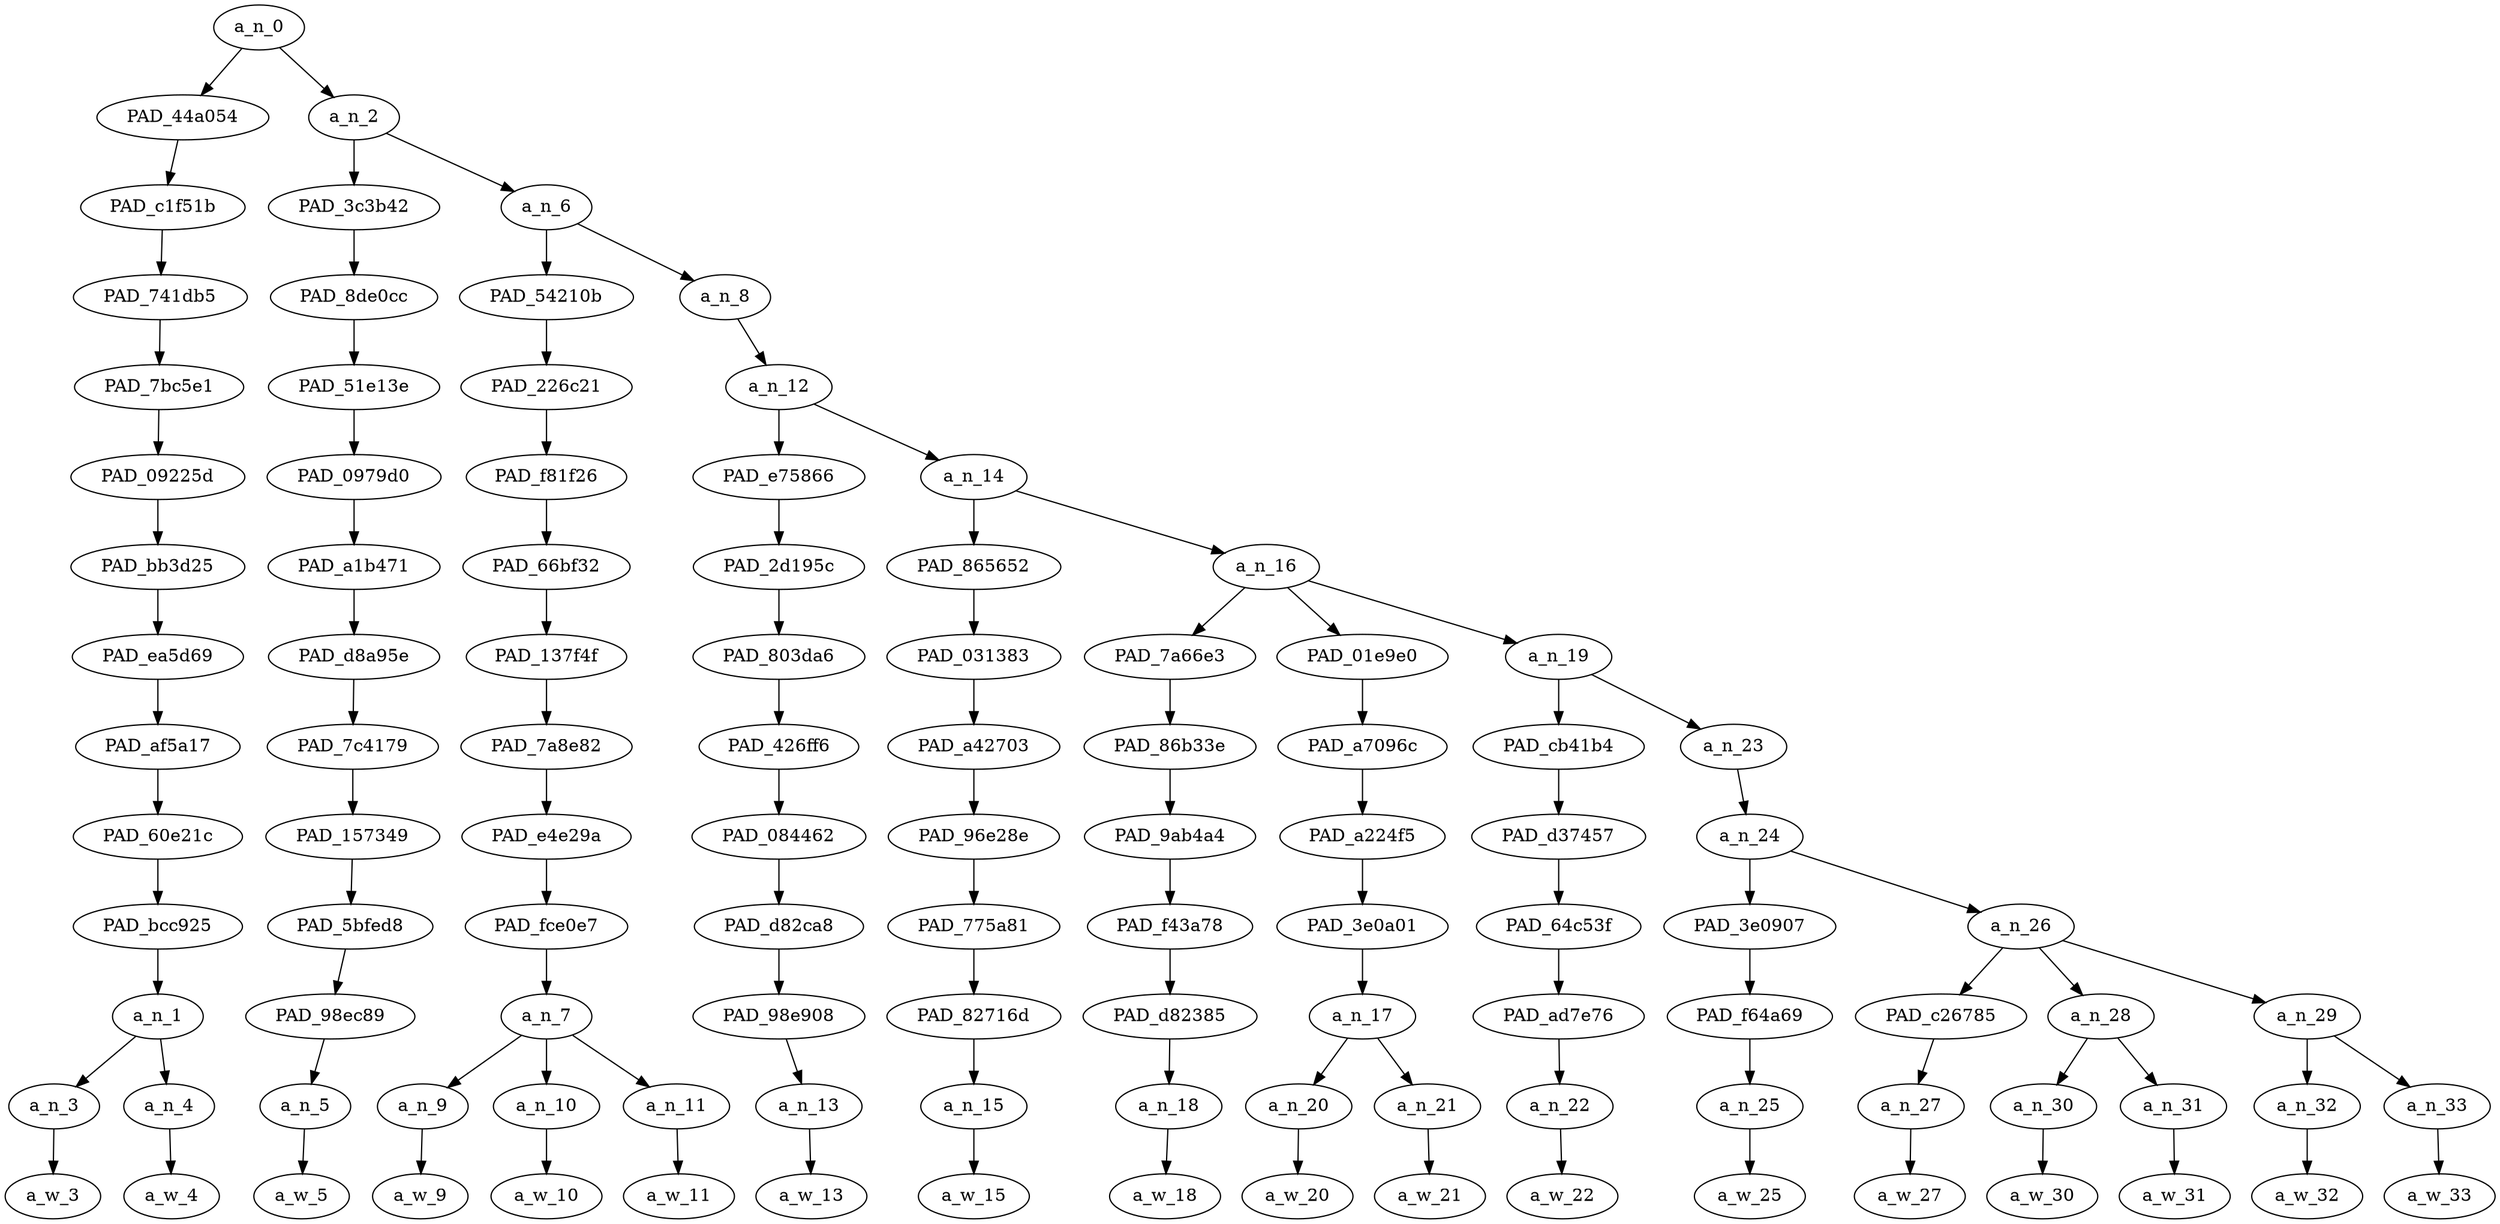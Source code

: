 strict digraph "" {
	a_n_0	[div_dir=1,
		index=0,
		level=13,
		pos="2.1631944444444446,13!",
		text_span="[0, 1, 2, 3, 4, 5, 6, 7, 8, 9, 10, 11, 12, 13, 14, 15, 16, 17]",
		value=0.99999997];
	PAD_44a054	[div_dir=1,
		index=0,
		level=12,
		pos="0.5,12!",
		text_span="[0, 1]",
		value=0.21479420];
	a_n_0 -> PAD_44a054;
	a_n_2	[div_dir=1,
		index=1,
		level=12,
		pos="3.826388888888889,12!",
		text_span="[2, 3, 4, 5, 6, 7, 8, 9, 10, 11, 12, 13, 14, 15, 16, 17]",
		value=0.78407282];
	a_n_0 -> a_n_2;
	PAD_c1f51b	[div_dir=1,
		index=0,
		level=11,
		pos="0.5,11!",
		text_span="[0, 1]",
		value=0.21479420];
	PAD_44a054 -> PAD_c1f51b;
	PAD_741db5	[div_dir=1,
		index=0,
		level=10,
		pos="0.5,10!",
		text_span="[0, 1]",
		value=0.21479420];
	PAD_c1f51b -> PAD_741db5;
	PAD_7bc5e1	[div_dir=1,
		index=0,
		level=9,
		pos="0.5,9!",
		text_span="[0, 1]",
		value=0.21479420];
	PAD_741db5 -> PAD_7bc5e1;
	PAD_09225d	[div_dir=1,
		index=0,
		level=8,
		pos="0.5,8!",
		text_span="[0, 1]",
		value=0.21479420];
	PAD_7bc5e1 -> PAD_09225d;
	PAD_bb3d25	[div_dir=1,
		index=0,
		level=7,
		pos="0.5,7!",
		text_span="[0, 1]",
		value=0.21479420];
	PAD_09225d -> PAD_bb3d25;
	PAD_ea5d69	[div_dir=1,
		index=0,
		level=6,
		pos="0.5,6!",
		text_span="[0, 1]",
		value=0.21479420];
	PAD_bb3d25 -> PAD_ea5d69;
	PAD_af5a17	[div_dir=1,
		index=0,
		level=5,
		pos="0.5,5!",
		text_span="[0, 1]",
		value=0.21479420];
	PAD_ea5d69 -> PAD_af5a17;
	PAD_60e21c	[div_dir=1,
		index=0,
		level=4,
		pos="0.5,4!",
		text_span="[0, 1]",
		value=0.21479420];
	PAD_af5a17 -> PAD_60e21c;
	PAD_bcc925	[div_dir=1,
		index=0,
		level=3,
		pos="0.5,3!",
		text_span="[0, 1]",
		value=0.21479420];
	PAD_60e21c -> PAD_bcc925;
	a_n_1	[div_dir=1,
		index=0,
		level=2,
		pos="0.5,2!",
		text_span="[0, 1]",
		value=0.21479420];
	PAD_bcc925 -> a_n_1;
	a_n_3	[div_dir=-1,
		index=0,
		level=1,
		pos="0.0,1!",
		text_span="[0]",
		value=0.07014509];
	a_n_1 -> a_n_3;
	a_n_4	[div_dir=1,
		index=1,
		level=1,
		pos="1.0,1!",
		text_span="[1]",
		value=0.14347779];
	a_n_1 -> a_n_4;
	a_w_3	[div_dir=0,
		index=0,
		level=0,
		pos="0,0!",
		text_span="[0]",
		value="<user>"];
	a_n_3 -> a_w_3;
	a_w_4	[div_dir=0,
		index=1,
		level=0,
		pos="1,0!",
		text_span="[1]",
		value=jews];
	a_n_4 -> a_w_4;
	PAD_3c3b42	[div_dir=1,
		index=1,
		level=11,
		pos="2.0,11!",
		text_span="[2]",
		value=0.05037981];
	a_n_2 -> PAD_3c3b42;
	a_n_6	[div_dir=1,
		index=2,
		level=11,
		pos="5.652777777777778,11!",
		text_span="[3, 4, 5, 6, 7, 8, 9, 10, 11, 12, 13, 14, 15, 16, 17]",
		value=0.73280863];
	a_n_2 -> a_n_6;
	PAD_8de0cc	[div_dir=1,
		index=1,
		level=10,
		pos="2.0,10!",
		text_span="[2]",
		value=0.05037981];
	PAD_3c3b42 -> PAD_8de0cc;
	PAD_51e13e	[div_dir=1,
		index=1,
		level=9,
		pos="2.0,9!",
		text_span="[2]",
		value=0.05037981];
	PAD_8de0cc -> PAD_51e13e;
	PAD_0979d0	[div_dir=1,
		index=1,
		level=8,
		pos="2.0,8!",
		text_span="[2]",
		value=0.05037981];
	PAD_51e13e -> PAD_0979d0;
	PAD_a1b471	[div_dir=1,
		index=1,
		level=7,
		pos="2.0,7!",
		text_span="[2]",
		value=0.05037981];
	PAD_0979d0 -> PAD_a1b471;
	PAD_d8a95e	[div_dir=1,
		index=1,
		level=6,
		pos="2.0,6!",
		text_span="[2]",
		value=0.05037981];
	PAD_a1b471 -> PAD_d8a95e;
	PAD_7c4179	[div_dir=1,
		index=1,
		level=5,
		pos="2.0,5!",
		text_span="[2]",
		value=0.05037981];
	PAD_d8a95e -> PAD_7c4179;
	PAD_157349	[div_dir=1,
		index=1,
		level=4,
		pos="2.0,4!",
		text_span="[2]",
		value=0.05037981];
	PAD_7c4179 -> PAD_157349;
	PAD_5bfed8	[div_dir=1,
		index=1,
		level=3,
		pos="2.0,3!",
		text_span="[2]",
		value=0.05037981];
	PAD_157349 -> PAD_5bfed8;
	PAD_98ec89	[div_dir=1,
		index=1,
		level=2,
		pos="2.0,2!",
		text_span="[2]",
		value=0.05037981];
	PAD_5bfed8 -> PAD_98ec89;
	a_n_5	[div_dir=1,
		index=2,
		level=1,
		pos="2.0,1!",
		text_span="[2]",
		value=0.05037981];
	PAD_98ec89 -> a_n_5;
	a_w_5	[div_dir=0,
		index=2,
		level=0,
		pos="2,0!",
		text_span="[2]",
		value=have];
	a_n_5 -> a_w_5;
	PAD_54210b	[div_dir=1,
		index=2,
		level=10,
		pos="4.0,10!",
		text_span="[3, 4, 5]",
		value=0.12139329];
	a_n_6 -> PAD_54210b;
	a_n_8	[div_dir=1,
		index=3,
		level=10,
		pos="7.305555555555555,10!",
		text_span="[6, 7, 8, 9, 10, 11, 12, 13, 14, 15, 16, 17]",
		value=0.61056386];
	a_n_6 -> a_n_8;
	PAD_226c21	[div_dir=1,
		index=2,
		level=9,
		pos="4.0,9!",
		text_span="[3, 4, 5]",
		value=0.12139329];
	PAD_54210b -> PAD_226c21;
	PAD_f81f26	[div_dir=1,
		index=2,
		level=8,
		pos="4.0,8!",
		text_span="[3, 4, 5]",
		value=0.12139329];
	PAD_226c21 -> PAD_f81f26;
	PAD_66bf32	[div_dir=1,
		index=2,
		level=7,
		pos="4.0,7!",
		text_span="[3, 4, 5]",
		value=0.12139329];
	PAD_f81f26 -> PAD_66bf32;
	PAD_137f4f	[div_dir=1,
		index=2,
		level=6,
		pos="4.0,6!",
		text_span="[3, 4, 5]",
		value=0.12139329];
	PAD_66bf32 -> PAD_137f4f;
	PAD_7a8e82	[div_dir=1,
		index=2,
		level=5,
		pos="4.0,5!",
		text_span="[3, 4, 5]",
		value=0.12139329];
	PAD_137f4f -> PAD_7a8e82;
	PAD_e4e29a	[div_dir=1,
		index=2,
		level=4,
		pos="4.0,4!",
		text_span="[3, 4, 5]",
		value=0.12139329];
	PAD_7a8e82 -> PAD_e4e29a;
	PAD_fce0e7	[div_dir=1,
		index=2,
		level=3,
		pos="4.0,3!",
		text_span="[3, 4, 5]",
		value=0.12139329];
	PAD_e4e29a -> PAD_fce0e7;
	a_n_7	[div_dir=1,
		index=2,
		level=2,
		pos="4.0,2!",
		text_span="[3, 4, 5]",
		value=0.12139329];
	PAD_fce0e7 -> a_n_7;
	a_n_9	[div_dir=1,
		index=3,
		level=1,
		pos="3.0,1!",
		text_span="[3]",
		value=0.04051874];
	a_n_7 -> a_n_9;
	a_n_10	[div_dir=1,
		index=4,
		level=1,
		pos="4.0,1!",
		text_span="[4]",
		value=0.03761997];
	a_n_7 -> a_n_10;
	a_n_11	[div_dir=1,
		index=5,
		level=1,
		pos="5.0,1!",
		text_span="[5]",
		value=0.04299397];
	a_n_7 -> a_n_11;
	a_w_9	[div_dir=0,
		index=3,
		level=0,
		pos="3,0!",
		text_span="[3]",
		value=their];
	a_n_9 -> a_w_9;
	a_w_10	[div_dir=0,
		index=4,
		level=0,
		pos="4,0!",
		text_span="[4]",
		value=own];
	a_n_10 -> a_w_10;
	a_w_11	[div_dir=0,
		index=5,
		level=0,
		pos="5,0!",
		text_span="[5]",
		value=country];
	a_n_11 -> a_w_11;
	a_n_12	[div_dir=1,
		index=3,
		level=9,
		pos="7.305555555555555,9!",
		text_span="[6, 7, 8, 9, 10, 11, 12, 13, 14, 15, 16, 17]",
		value=0.60974362];
	a_n_8 -> a_n_12;
	PAD_e75866	[div_dir=1,
		index=3,
		level=8,
		pos="6.0,8!",
		text_span="[6]",
		value=0.03962730];
	a_n_12 -> PAD_e75866;
	a_n_14	[div_dir=1,
		index=4,
		level=8,
		pos="8.61111111111111,8!",
		text_span="[7, 8, 9, 10, 11, 12, 13, 14, 15, 16, 17]",
		value=0.56929609];
	a_n_12 -> a_n_14;
	PAD_2d195c	[div_dir=1,
		index=3,
		level=7,
		pos="6.0,7!",
		text_span="[6]",
		value=0.03962730];
	PAD_e75866 -> PAD_2d195c;
	PAD_803da6	[div_dir=1,
		index=3,
		level=6,
		pos="6.0,6!",
		text_span="[6]",
		value=0.03962730];
	PAD_2d195c -> PAD_803da6;
	PAD_426ff6	[div_dir=1,
		index=3,
		level=5,
		pos="6.0,5!",
		text_span="[6]",
		value=0.03962730];
	PAD_803da6 -> PAD_426ff6;
	PAD_084462	[div_dir=1,
		index=3,
		level=4,
		pos="6.0,4!",
		text_span="[6]",
		value=0.03962730];
	PAD_426ff6 -> PAD_084462;
	PAD_d82ca8	[div_dir=1,
		index=3,
		level=3,
		pos="6.0,3!",
		text_span="[6]",
		value=0.03962730];
	PAD_084462 -> PAD_d82ca8;
	PAD_98e908	[div_dir=1,
		index=3,
		level=2,
		pos="6.0,2!",
		text_span="[6]",
		value=0.03962730];
	PAD_d82ca8 -> PAD_98e908;
	a_n_13	[div_dir=1,
		index=6,
		level=1,
		pos="6.0,1!",
		text_span="[6]",
		value=0.03962730];
	PAD_98e908 -> a_n_13;
	a_w_13	[div_dir=0,
		index=6,
		level=0,
		pos="6,0!",
		text_span="[6]",
		value=they];
	a_n_13 -> a_w_13;
	PAD_865652	[div_dir=1,
		index=4,
		level=7,
		pos="7.0,7!",
		text_span="[7]",
		value=0.03898397];
	a_n_14 -> PAD_865652;
	a_n_16	[div_dir=1,
		index=5,
		level=7,
		pos="10.222222222222221,7!",
		text_span="[8, 9, 10, 11, 12, 13, 14, 15, 16, 17]",
		value=0.52954971];
	a_n_14 -> a_n_16;
	PAD_031383	[div_dir=1,
		index=4,
		level=6,
		pos="7.0,6!",
		text_span="[7]",
		value=0.03898397];
	PAD_865652 -> PAD_031383;
	PAD_a42703	[div_dir=1,
		index=4,
		level=5,
		pos="7.0,5!",
		text_span="[7]",
		value=0.03898397];
	PAD_031383 -> PAD_a42703;
	PAD_96e28e	[div_dir=1,
		index=4,
		level=4,
		pos="7.0,4!",
		text_span="[7]",
		value=0.03898397];
	PAD_a42703 -> PAD_96e28e;
	PAD_775a81	[div_dir=1,
		index=4,
		level=3,
		pos="7.0,3!",
		text_span="[7]",
		value=0.03898397];
	PAD_96e28e -> PAD_775a81;
	PAD_82716d	[div_dir=1,
		index=4,
		level=2,
		pos="7.0,2!",
		text_span="[7]",
		value=0.03898397];
	PAD_775a81 -> PAD_82716d;
	a_n_15	[div_dir=1,
		index=7,
		level=1,
		pos="7.0,1!",
		text_span="[7]",
		value=0.03898397];
	PAD_82716d -> a_n_15;
	a_w_15	[div_dir=0,
		index=7,
		level=0,
		pos="7,0!",
		text_span="[7]",
		value=should];
	a_n_15 -> a_w_15;
	PAD_7a66e3	[div_dir=-1,
		index=6,
		level=6,
		pos="10.0,6!",
		text_span="[10]",
		value=0.03273465];
	a_n_16 -> PAD_7a66e3;
	PAD_01e9e0	[div_dir=1,
		index=5,
		level=6,
		pos="8.5,6!",
		text_span="[8, 9]",
		value=0.12923338];
	a_n_16 -> PAD_01e9e0;
	a_n_19	[div_dir=1,
		index=7,
		level=6,
		pos="12.166666666666666,6!",
		text_span="[11, 12, 13, 14, 15, 16, 17]",
		value=0.36687295];
	a_n_16 -> a_n_19;
	PAD_86b33e	[div_dir=-1,
		index=6,
		level=5,
		pos="10.0,5!",
		text_span="[10]",
		value=0.03273465];
	PAD_7a66e3 -> PAD_86b33e;
	PAD_9ab4a4	[div_dir=-1,
		index=6,
		level=4,
		pos="10.0,4!",
		text_span="[10]",
		value=0.03273465];
	PAD_86b33e -> PAD_9ab4a4;
	PAD_f43a78	[div_dir=-1,
		index=6,
		level=3,
		pos="10.0,3!",
		text_span="[10]",
		value=0.03273465];
	PAD_9ab4a4 -> PAD_f43a78;
	PAD_d82385	[div_dir=-1,
		index=6,
		level=2,
		pos="10.0,2!",
		text_span="[10]",
		value=0.03273465];
	PAD_f43a78 -> PAD_d82385;
	a_n_18	[div_dir=-1,
		index=10,
		level=1,
		pos="10.0,1!",
		text_span="[10]",
		value=0.03273465];
	PAD_d82385 -> a_n_18;
	a_w_18	[div_dir=0,
		index=10,
		level=0,
		pos="10,0!",
		text_span="[10]",
		value=and];
	a_n_18 -> a_w_18;
	PAD_a7096c	[div_dir=1,
		index=5,
		level=5,
		pos="8.5,5!",
		text_span="[8, 9]",
		value=0.12923338];
	PAD_01e9e0 -> PAD_a7096c;
	PAD_a224f5	[div_dir=1,
		index=5,
		level=4,
		pos="8.5,4!",
		text_span="[8, 9]",
		value=0.12923338];
	PAD_a7096c -> PAD_a224f5;
	PAD_3e0a01	[div_dir=1,
		index=5,
		level=3,
		pos="8.5,3!",
		text_span="[8, 9]",
		value=0.12923338];
	PAD_a224f5 -> PAD_3e0a01;
	a_n_17	[div_dir=1,
		index=5,
		level=2,
		pos="8.5,2!",
		text_span="[8, 9]",
		value=0.12923338];
	PAD_3e0a01 -> a_n_17;
	a_n_20	[div_dir=1,
		index=8,
		level=1,
		pos="8.0,1!",
		text_span="[8]",
		value=0.03531107];
	a_n_17 -> a_n_20;
	a_n_21	[div_dir=1,
		index=9,
		level=1,
		pos="9.0,1!",
		text_span="[9]",
		value=0.09360449];
	a_n_17 -> a_n_21;
	a_w_20	[div_dir=0,
		index=8,
		level=0,
		pos="8,0!",
		text_span="[8]",
		value=stop];
	a_n_20 -> a_w_20;
	a_w_21	[div_dir=0,
		index=9,
		level=0,
		pos="9,0!",
		text_span="[9]",
		value=meddling];
	a_n_21 -> a_w_21;
	PAD_cb41b4	[div_dir=1,
		index=7,
		level=5,
		pos="11.0,5!",
		text_span="[11]",
		value=0.03183747];
	a_n_19 -> PAD_cb41b4;
	a_n_23	[div_dir=1,
		index=8,
		level=5,
		pos="13.333333333333332,5!",
		text_span="[12, 13, 14, 15, 16, 17]",
		value=0.33432148];
	a_n_19 -> a_n_23;
	PAD_d37457	[div_dir=1,
		index=7,
		level=4,
		pos="11.0,4!",
		text_span="[11]",
		value=0.03183747];
	PAD_cb41b4 -> PAD_d37457;
	PAD_64c53f	[div_dir=1,
		index=7,
		level=3,
		pos="11.0,3!",
		text_span="[11]",
		value=0.03183747];
	PAD_d37457 -> PAD_64c53f;
	PAD_ad7e76	[div_dir=1,
		index=7,
		level=2,
		pos="11.0,2!",
		text_span="[11]",
		value=0.03183747];
	PAD_64c53f -> PAD_ad7e76;
	a_n_22	[div_dir=1,
		index=11,
		level=1,
		pos="11.0,1!",
		text_span="[11]",
		value=0.03183747];
	PAD_ad7e76 -> a_n_22;
	a_w_22	[div_dir=0,
		index=11,
		level=0,
		pos="11,0!",
		text_span="[11]",
		value=trying];
	a_n_22 -> a_w_22;
	a_n_24	[div_dir=1,
		index=8,
		level=4,
		pos="13.333333333333332,4!",
		text_span="[12, 13, 14, 15, 16, 17]",
		value=0.33357715];
	a_n_23 -> a_n_24;
	PAD_3e0907	[div_dir=1,
		index=8,
		level=3,
		pos="12.0,3!",
		text_span="[12]",
		value=0.02756448];
	a_n_24 -> PAD_3e0907;
	a_n_26	[div_dir=1,
		index=9,
		level=3,
		pos="14.666666666666666,3!",
		text_span="[13, 14, 15, 16, 17]",
		value=0.30526834];
	a_n_24 -> a_n_26;
	PAD_f64a69	[div_dir=1,
		index=8,
		level=2,
		pos="12.0,2!",
		text_span="[12]",
		value=0.02756448];
	PAD_3e0907 -> PAD_f64a69;
	a_n_25	[div_dir=1,
		index=12,
		level=1,
		pos="12.0,1!",
		text_span="[12]",
		value=0.02756448];
	PAD_f64a69 -> a_n_25;
	a_w_25	[div_dir=0,
		index=12,
		level=0,
		pos="12,0!",
		text_span="[12]",
		value=to];
	a_n_25 -> a_w_25;
	PAD_c26785	[div_dir=1,
		index=9,
		level=2,
		pos="13.0,2!",
		text_span="[13]",
		value=0.05973390];
	a_n_26 -> PAD_c26785;
	a_n_28	[div_dir=1,
		index=10,
		level=2,
		pos="14.5,2!",
		text_span="[14, 15]",
		value=0.09236065];
	a_n_26 -> a_n_28;
	a_n_29	[div_dir=1,
		index=11,
		level=2,
		pos="16.5,2!",
		text_span="[16, 17]",
		value=0.15241099];
	a_n_26 -> a_n_29;
	a_n_27	[div_dir=1,
		index=13,
		level=1,
		pos="13.0,1!",
		text_span="[13]",
		value=0.05973390];
	PAD_c26785 -> a_n_27;
	a_w_27	[div_dir=0,
		index=13,
		level=0,
		pos="13,0!",
		text_span="[13]",
		value=flood];
	a_n_27 -> a_w_27;
	a_n_30	[div_dir=1,
		index=14,
		level=1,
		pos="14.0,1!",
		text_span="[14]",
		value=0.04304704];
	a_n_28 -> a_n_30;
	a_n_31	[div_dir=1,
		index=15,
		level=1,
		pos="15.0,1!",
		text_span="[15]",
		value=0.04901551];
	a_n_28 -> a_n_31;
	a_w_30	[div_dir=0,
		index=14,
		level=0,
		pos="14,0!",
		text_span="[14]",
		value=our];
	a_n_30 -> a_w_30;
	a_w_31	[div_dir=0,
		index=15,
		level=0,
		pos="15,0!",
		text_span="[15]",
		value=nations];
	a_n_31 -> a_w_31;
	a_n_32	[div_dir=1,
		index=16,
		level=1,
		pos="16.0,1!",
		text_span="[16]",
		value=0.04660874];
	a_n_29 -> a_n_32;
	a_n_33	[div_dir=1,
		index=17,
		level=1,
		pos="17.0,1!",
		text_span="[17]",
		value=0.10506065];
	a_n_29 -> a_n_33;
	a_w_32	[div_dir=0,
		index=16,
		level=0,
		pos="16,0!",
		text_span="[16]",
		value=with];
	a_n_32 -> a_w_32;
	a_w_33	[div_dir=0,
		index=17,
		level=0,
		pos="17,0!",
		text_span="[17]",
		value=immigrants];
	a_n_33 -> a_w_33;
}
